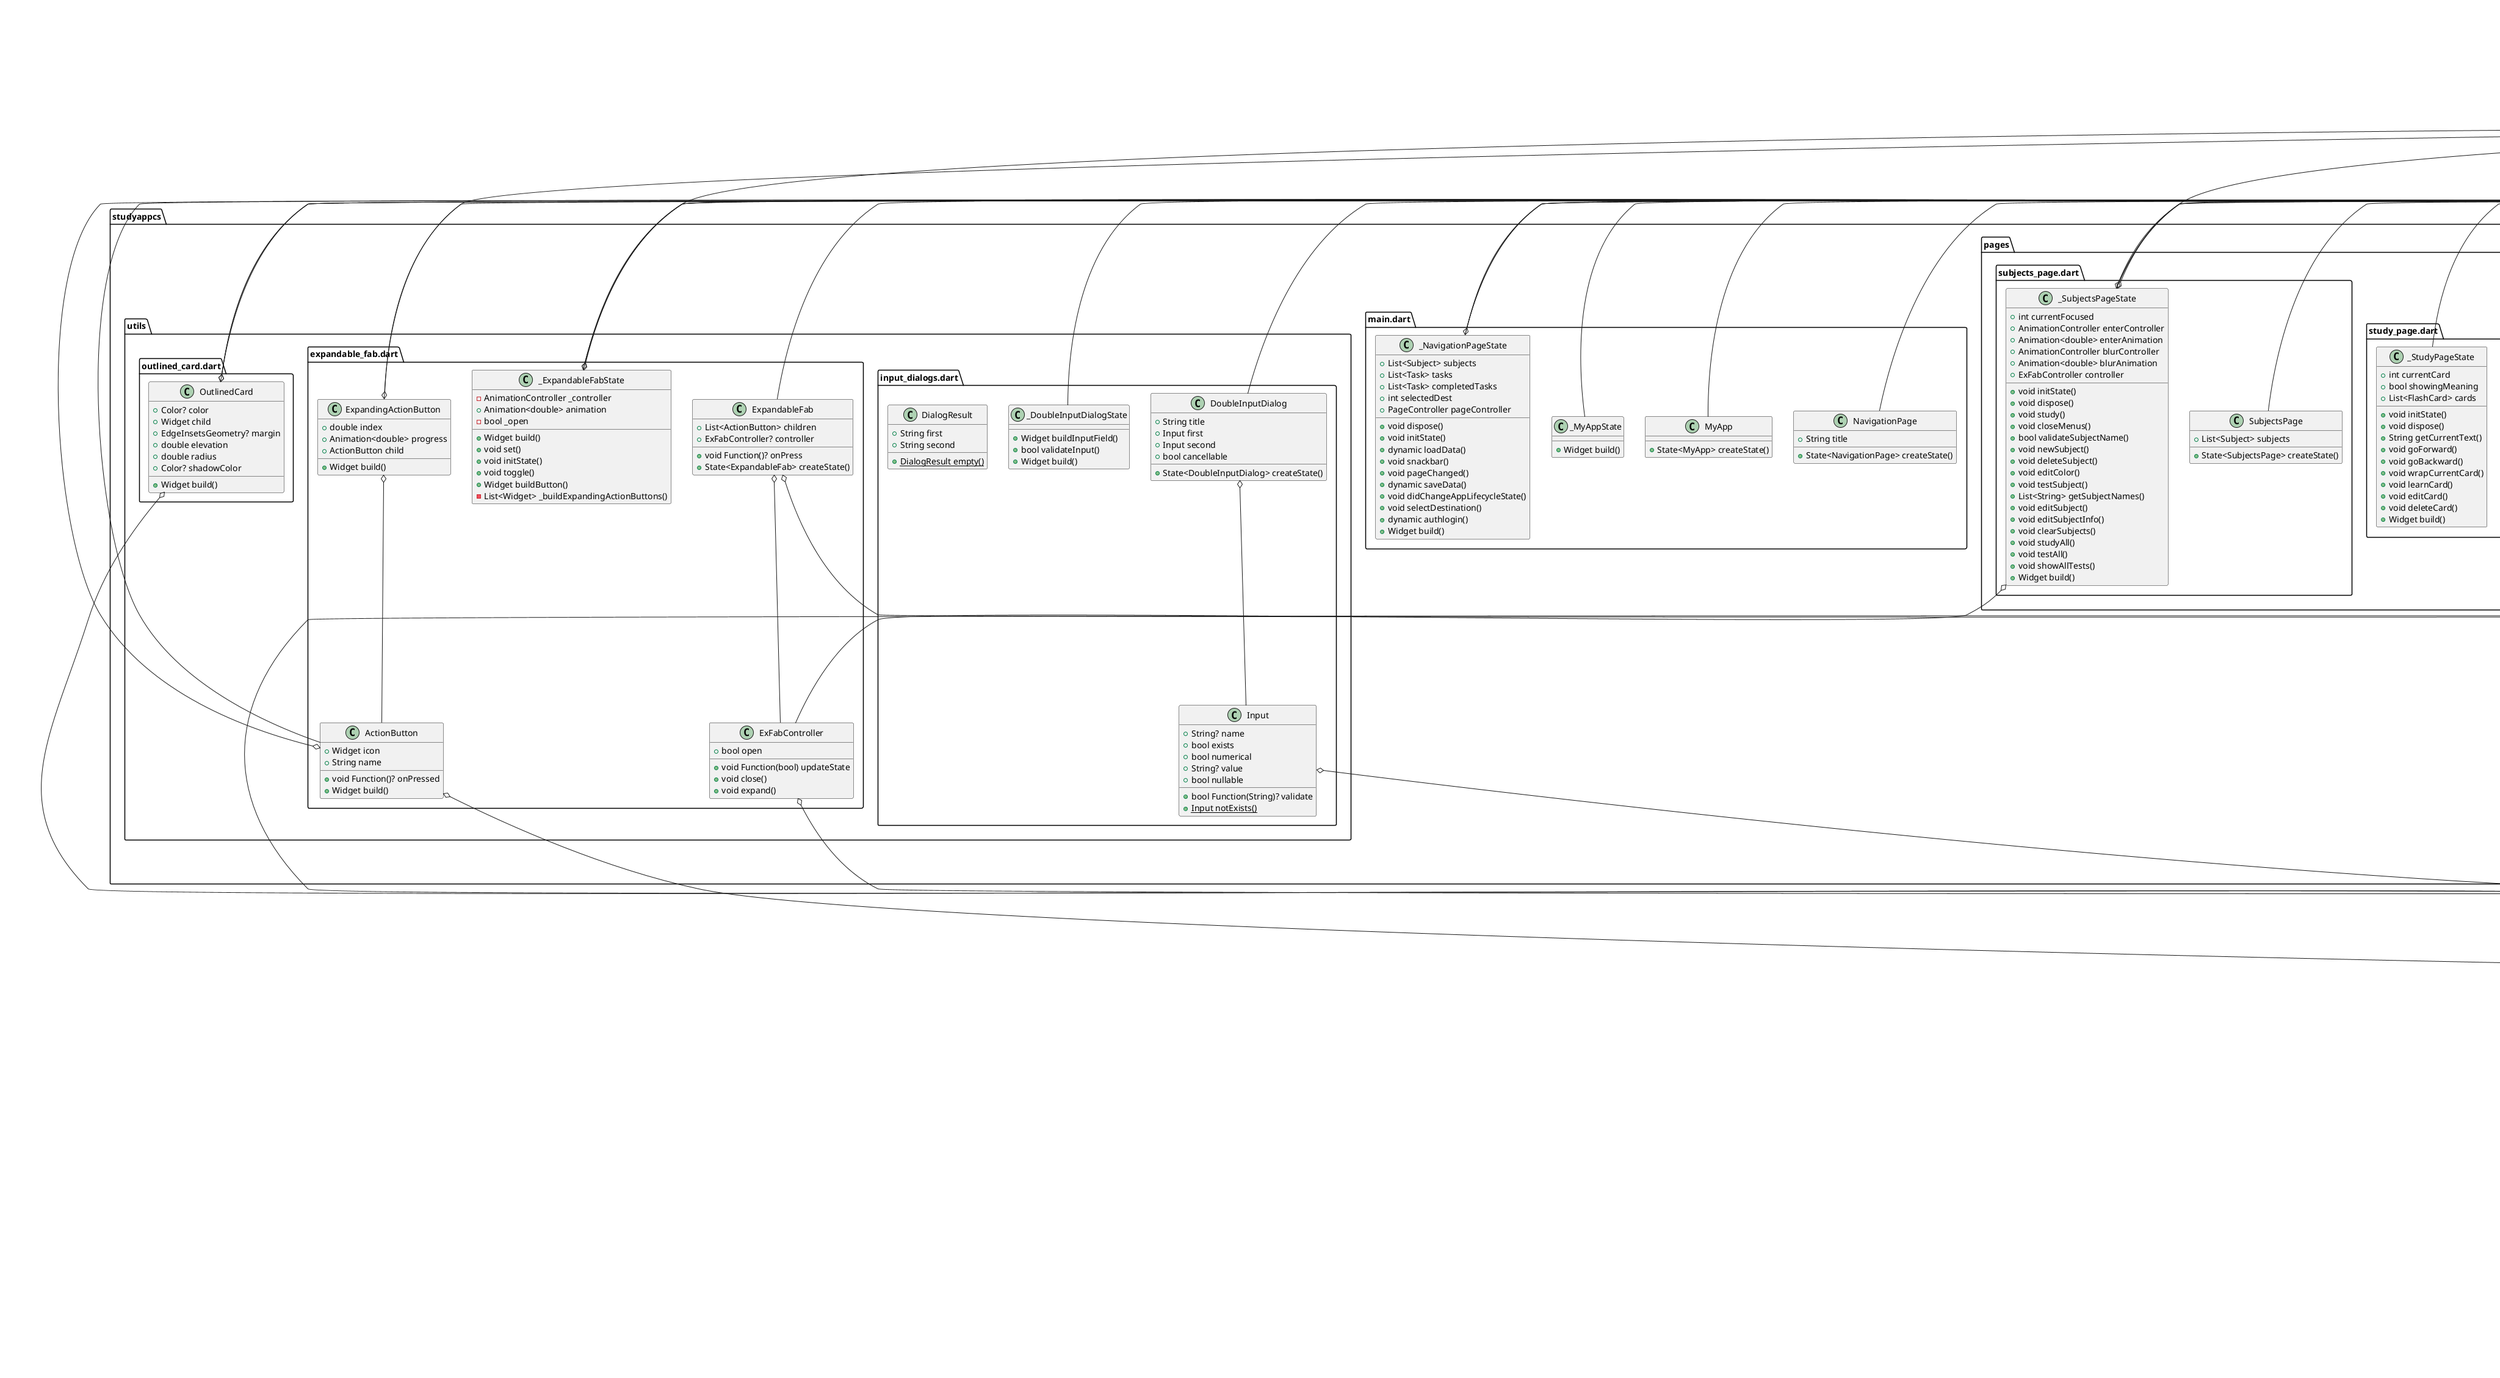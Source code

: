 @startuml
set namespaceSeparator ::

class "studyappcs::firebase_options.dart::DefaultFirebaseOptions" {
  {static} +FirebaseOptions android
  {static} +FirebaseOptions windows
  {static} +FirebaseOptions currentPlatform
}

"studyappcs::firebase_options.dart::DefaultFirebaseOptions" o-- "firebase_core_platform_interface::firebase_core_platform_interface.dart::FirebaseOptions"

class "studyappcs::main.dart::MyApp" {
  +State<MyApp> createState()
}

"flutter::src::widgets::framework.dart::StatefulWidget" <|-- "studyappcs::main.dart::MyApp"

class "studyappcs::main.dart::_MyAppState" {
  +Widget build()
}

"flutter::src::widgets::framework.dart::State" <|-- "studyappcs::main.dart::_MyAppState"

class "studyappcs::main.dart::NavigationPage" {
  +String title
  +State<NavigationPage> createState()
}

"flutter::src::widgets::framework.dart::StatefulWidget" <|-- "studyappcs::main.dart::NavigationPage"

class "studyappcs::main.dart::_NavigationPageState" {
  +List<Subject> subjects
  +List<Task> tasks
  +List<Task> completedTasks
  +int selectedDest
  +PageController pageController
  +void dispose()
  +void initState()
  +dynamic loadData()
  +void snackbar()
  +void pageChanged()
  +dynamic saveData()
  +void didChangeAppLifecycleState()
  +void selectDestination()
  +dynamic authlogin()
  +Widget build()
}

"studyappcs::main.dart::_NavigationPageState" o-- "flutter::src::widgets::page_view.dart::PageController"
"flutter::src::widgets::framework.dart::State" <|-- "studyappcs::main.dart::_NavigationPageState"
"flutter::src::widgets::binding.dart::WidgetsBindingObserver" <|-- "studyappcs::main.dart::_NavigationPageState"

class "studyappcs::pages::all_tests_page.dart::AllTestsPage" {
  +String area
  +State<AllTestsPage> createState()
}

"flutter::src::widgets::framework.dart::StatefulWidget" <|-- "studyappcs::pages::all_tests_page.dart::AllTestsPage"

class "studyappcs::pages::all_tests_page.dart::_AllTestsPageState" {
  +AnimationController controller
  +Animation<double> animation
  +void initState()
  +void openTestPage()
  +Widget build()
}

"studyappcs::pages::all_tests_page.dart::_AllTestsPageState" o-- "flutter::src::animation::animation_controller.dart::AnimationController"
"studyappcs::pages::all_tests_page.dart::_AllTestsPageState" o-- "flutter::src::animation::animation.dart::Animation<double>"
"flutter::src::widgets::framework.dart::State" <|-- "studyappcs::pages::all_tests_page.dart::_AllTestsPageState"
"flutter::src::widgets::ticker_provider.dart::SingleTickerProviderStateMixin" <|-- "studyappcs::pages::all_tests_page.dart::_AllTestsPageState"

class "studyappcs::pages::calendar_page.dart::CalendarPage" {
  +List<Task> tasks
  +List<Task> completedTasks
  +State<CalendarPage> createState()
}

"flutter::src::widgets::framework.dart::StatefulWidget" <|-- "studyappcs::pages::calendar_page.dart::CalendarPage"

class "studyappcs::pages::calendar_page.dart::_CalendarPageState" {
  +List<Task> timelyTasks
  +List<Task> overdueTasks
  +AnimationController controller
  +Animation<double> animation
  +ExpansionTileController overdueController
  +ExpansionTileController completedController
  +void dispose()
  +void initState()
  +Map<DateTime, List<Task>> getTasksMap()
  +Map<DateTime, List<Task>> getCompletedTasksMap()
  +void createTask()
  +void deleteTask()
  +void deleteCompletedTask()
  +List<DateTime> sortByDate()
  +void completeTask()
  +Widget build()
}

"studyappcs::pages::calendar_page.dart::_CalendarPageState" o-- "flutter::src::animation::animation_controller.dart::AnimationController"
"studyappcs::pages::calendar_page.dart::_CalendarPageState" o-- "flutter::src::animation::animation.dart::Animation<double>"
"studyappcs::pages::calendar_page.dart::_CalendarPageState" o-- "flutter::src::material::expansion_tile.dart::ExpansionTileController"
"flutter::src::widgets::framework.dart::State" <|-- "studyappcs::pages::calendar_page.dart::_CalendarPageState"
"flutter::src::widgets::ticker_provider.dart::SingleTickerProviderStateMixin" <|-- "studyappcs::pages::calendar_page.dart::_CalendarPageState"

class "studyappcs::pages::login_page.dart::Loginpage" {
  +State<Loginpage> createState()
}

"flutter::src::widgets::framework.dart::StatefulWidget" <|-- "studyappcs::pages::login_page.dart::Loginpage"

class "studyappcs::pages::login_page.dart::_LoginpageState" {
  +bool loading
  +bool register
  +String email
  +String password
  +String username
  +void snackbar()
  -dynamic _authUser()
  -dynamic _signupUser()
  +void close()
  +void submit()
  +Widget build()
}

"flutter::src::widgets::framework.dart::State" <|-- "studyappcs::pages::login_page.dart::_LoginpageState"

class "studyappcs::pages::results_page.dart::ResultsPage" {
  +Test test
  +bool editable
  +State<ResultsPage> createState()
}

"studyappcs::pages::results_page.dart::ResultsPage" o-- "studyappcs::states::test.dart::Test"
"flutter::src::widgets::framework.dart::StatefulWidget" <|-- "studyappcs::pages::results_page.dart::ResultsPage"

class "studyappcs::pages::results_page.dart::_ResultsPageState" {
  +List<TestCard> cards
  +void initState()
  +Widget build()
}

"flutter::src::widgets::framework.dart::State" <|-- "studyappcs::pages::results_page.dart::_ResultsPageState"

class "studyappcs::pages::splash_screen.dart::SplashScreen" {
  +State<SplashScreen> createState()
}

"flutter::src::widgets::framework.dart::StatefulWidget" <|-- "studyappcs::pages::splash_screen.dart::SplashScreen"

class "studyappcs::pages::splash_screen.dart::_SplashScreenState" {
  +AnimationController animationController
  +Animation<double> animation
  +void initState()
  +void pushMain()
  +void beginLoad()
  +Widget build()
}

"studyappcs::pages::splash_screen.dart::_SplashScreenState" o-- "flutter::src::animation::animation_controller.dart::AnimationController"
"studyappcs::pages::splash_screen.dart::_SplashScreenState" o-- "flutter::src::animation::animation.dart::Animation<double>"
"flutter::src::widgets::framework.dart::State" <|-- "studyappcs::pages::splash_screen.dart::_SplashScreenState"
"flutter::src::widgets::ticker_provider.dart::SingleTickerProviderStateMixin" <|-- "studyappcs::pages::splash_screen.dart::_SplashScreenState"

class "studyappcs::pages::stats_page.dart::StatsPage" {
  +void Function() saveCallback
  +void Function() loadCallback
  +List<Subject> subjects
  +State<StatsPage> createState()
}

"studyappcs::pages::stats_page.dart::StatsPage" o-- "null::void Function()"
"flutter::src::widgets::framework.dart::StatefulWidget" <|-- "studyappcs::pages::stats_page.dart::StatsPage"

class "studyappcs::pages::stats_page.dart::_StatsPageState" {
  +bool showingNameInput
  +AnimationController controller
  +Animation<double> animation
  +void dispose()
  +void initState()
  +void editDailyGoal()
  +void editUserName()
  +Widget buildButton()
  +Widget buildText()
  +void chooseAccentColor()
  +double calculateLearnedPercentage()
  +List<int> totalAndLearned()
  +Widget build()
  +void showThemeOptions()
  +void useDeviceAccentColor()
}

"studyappcs::pages::stats_page.dart::_StatsPageState" o-- "flutter::src::animation::animation_controller.dart::AnimationController"
"studyappcs::pages::stats_page.dart::_StatsPageState" o-- "flutter::src::animation::animation.dart::Animation<double>"
"flutter::src::widgets::framework.dart::State" <|-- "studyappcs::pages::stats_page.dart::_StatsPageState"
"flutter::src::widgets::ticker_provider.dart::SingleTickerProviderStateMixin" <|-- "studyappcs::pages::stats_page.dart::_StatsPageState"

class "studyappcs::pages::study_page.dart::StudyPage" {
  +List<FlashCard> cards
  +Topic topic
  +State<StudyPage> createState()
}

"studyappcs::pages::study_page.dart::StudyPage" o-- "studyappcs::states::topic.dart::Topic"
"flutter::src::widgets::framework.dart::StatefulWidget" <|-- "studyappcs::pages::study_page.dart::StudyPage"

class "studyappcs::pages::study_page.dart::_StudyPageState" {
  +int currentCard
  +bool showingMeaning
  +List<FlashCard> cards
  +void initState()
  +void dispose()
  +String getCurrentText()
  +void goForward()
  +void goBackward()
  +void wrapCurrentCard()
  +void learnCard()
  +void editCard()
  +void deleteCard()
  +Widget build()
}

"flutter::src::widgets::framework.dart::State" <|-- "studyappcs::pages::study_page.dart::_StudyPageState"

class "studyappcs::pages::subjects_page.dart::SubjectsPage" {
  +List<Subject> subjects
  +State<SubjectsPage> createState()
}

"flutter::src::widgets::framework.dart::StatefulWidget" <|-- "studyappcs::pages::subjects_page.dart::SubjectsPage"

class "studyappcs::pages::subjects_page.dart::_SubjectsPageState" {
  +int currentFocused
  +AnimationController enterController
  +Animation<double> enterAnimation
  +AnimationController blurController
  +Animation<double> blurAnimation
  +ExFabController controller
  +void initState()
  +void dispose()
  +void study()
  +void closeMenus()
  +bool validateSubjectName()
  +void newSubject()
  +void deleteSubject()
  +void editColor()
  +void testSubject()
  +List<String> getSubjectNames()
  +void editSubject()
  +void editSubjectInfo()
  +void clearSubjects()
  +void studyAll()
  +void testAll()
  +void showAllTests()
  +Widget build()
}

"studyappcs::pages::subjects_page.dart::_SubjectsPageState" o-- "flutter::src::animation::animation_controller.dart::AnimationController"
"studyappcs::pages::subjects_page.dart::_SubjectsPageState" o-- "flutter::src::animation::animation.dart::Animation<double>"
"studyappcs::pages::subjects_page.dart::_SubjectsPageState" o-- "studyappcs::utils::expandable_fab.dart::ExFabController"
"flutter::src::widgets::framework.dart::State" <|-- "studyappcs::pages::subjects_page.dart::_SubjectsPageState"
"flutter::src::widgets::ticker_provider.dart::TickerProviderStateMixin" <|-- "studyappcs::pages::subjects_page.dart::_SubjectsPageState"

class "studyappcs::pages::subject_page.dart::SubjectPage" {
  +Subject subject
  +State<SubjectPage> createState()
}

"studyappcs::pages::subject_page.dart::SubjectPage" o-- "studyappcs::states::subject.dart::Subject"
"flutter::src::widgets::framework.dart::StatefulWidget" <|-- "studyappcs::pages::subject_page.dart::SubjectPage"

class "studyappcs::pages::subject_page.dart::_SubjectPageState" {
  +void newTopic()
  +Widget build()
}

"flutter::src::widgets::framework.dart::State" <|-- "studyappcs::pages::subject_page.dart::_SubjectPageState"

class "studyappcs::pages::test_page.dart::TestPage" {
  +List<TestCard> cards
  +String testArea
  +Subject? subject
  +State<TestPage> createState()
}

"studyappcs::pages::test_page.dart::TestPage" o-- "studyappcs::states::subject.dart::Subject"
"flutter::src::widgets::framework.dart::StatefulWidget" <|-- "studyappcs::pages::test_page.dart::TestPage"

class "studyappcs::pages::test_page.dart::_TestPageState" {
  +Test test
  +List<String> answers
  +void initState()
  +void submitAnswers()
  +Widget build()
}

"studyappcs::pages::test_page.dart::_TestPageState" o-- "studyappcs::states::test.dart::Test"
"flutter::src::widgets::framework.dart::State" <|-- "studyappcs::pages::test_page.dart::_TestPageState"

class "studyappcs::states::flashcard.dart::FlashCard" {
  +String name
  +String meaning
  +bool learned
}

class "studyappcs::states::subject.dart::Subject" {
  +String name
  +List<Topic> topics
  +Color color
  +List<int> testScores
  +String teacher
  +String classroom
  +String asArea
  +int learned
  +int total
  +double percentage
  +Topic addTopic()
  +void addScore()
}

"studyappcs::states::subject.dart::Subject" o-- "dart::ui::Color"

class "studyappcs::states::task.dart::Task" {
  +String name
  +DateTime dueDate
  +bool completed
  +Color color
  +String desc
  +int review
}

"studyappcs::states::task.dart::Task" o-- "dart::ui::Color"

class "studyappcs::states::task.dart::TaskType" {
  +int index
  {static} +List<TaskType> values
  {static} +TaskType homework
  {static} +TaskType test
  {static} +TaskType quiz
  {static} +TaskType coursework
  {static} +TaskType personal
}

"studyappcs::states::task.dart::TaskType" o-- "studyappcs::states::task.dart::TaskType"
"dart::core::Enum" <|-- "studyappcs::states::task.dart::TaskType"

class "studyappcs::states::test.dart::TestCard" {
  +String meaning
  +String name
  +String origin
}

class "studyappcs::states::test.dart::Test" {
  +Map<TestCard, bool> scored
  +String date
  +String area
  +List<String> answers
  +int id
  +int percentage
  +int correct
  +int totalAmount
}

class "studyappcs::states::topic.dart::Topic" {
  +String name
  +List<FlashCard> cards
  +void addCard()
}

class "studyappcs::utils::expandable_fab.dart::ExFabController" {
  +bool open
  +void Function(bool) updateState
  +void close()
  +void expand()
}

"studyappcs::utils::expandable_fab.dart::ExFabController" o-- "null::void Function(bool)"

class "studyappcs::utils::expandable_fab.dart::ExpandableFab" {
  +List<ActionButton> children
  +ExFabController? controller
  +void Function()? onPress
  +State<ExpandableFab> createState()
}

"studyappcs::utils::expandable_fab.dart::ExpandableFab" o-- "studyappcs::utils::expandable_fab.dart::ExFabController"
"studyappcs::utils::expandable_fab.dart::ExpandableFab" o-- "null::void Function()"
"flutter::src::widgets::framework.dart::StatefulWidget" <|-- "studyappcs::utils::expandable_fab.dart::ExpandableFab"

class "studyappcs::utils::expandable_fab.dart::_ExpandableFabState" {
  -AnimationController _controller
  +Animation<double> animation
  -bool _open
  +Widget build()
  +void set()
  +void initState()
  +void toggle()
  +Widget buildButton()
  -List<Widget> _buildExpandingActionButtons()
}

"studyappcs::utils::expandable_fab.dart::_ExpandableFabState" o-- "flutter::src::animation::animation_controller.dart::AnimationController"
"studyappcs::utils::expandable_fab.dart::_ExpandableFabState" o-- "flutter::src::animation::animation.dart::Animation<double>"
"flutter::src::widgets::framework.dart::State" <|-- "studyappcs::utils::expandable_fab.dart::_ExpandableFabState"
"flutter::src::widgets::ticker_provider.dart::SingleTickerProviderStateMixin" <|-- "studyappcs::utils::expandable_fab.dart::_ExpandableFabState"

class "studyappcs::utils::expandable_fab.dart::ActionButton" {
  +void Function()? onPressed
  +Widget icon
  +String name
  +Widget build()
}

"studyappcs::utils::expandable_fab.dart::ActionButton" o-- "dart::ui::void Function()"
"studyappcs::utils::expandable_fab.dart::ActionButton" o-- "flutter::src::widgets::framework.dart::Widget"
"flutter::src::widgets::framework.dart::StatelessWidget" <|-- "studyappcs::utils::expandable_fab.dart::ActionButton"

class "studyappcs::utils::expandable_fab.dart::ExpandingActionButton" {
  +double index
  +Animation<double> progress
  +ActionButton child
  +Widget build()
}

"studyappcs::utils::expandable_fab.dart::ExpandingActionButton" o-- "flutter::src::animation::animation.dart::Animation<double>"
"studyappcs::utils::expandable_fab.dart::ExpandingActionButton" o-- "studyappcs::utils::expandable_fab.dart::ActionButton"
"flutter::src::widgets::framework.dart::StatelessWidget" <|-- "studyappcs::utils::expandable_fab.dart::ExpandingActionButton"

class "studyappcs::utils::input_dialogs.dart::DoubleInputDialog" {
  +String title
  +Input first
  +Input second
  +bool cancellable
  +State<DoubleInputDialog> createState()
}

"studyappcs::utils::input_dialogs.dart::DoubleInputDialog" o-- "studyappcs::utils::input_dialogs.dart::Input"
"flutter::src::widgets::framework.dart::StatefulWidget" <|-- "studyappcs::utils::input_dialogs.dart::DoubleInputDialog"

class "studyappcs::utils::input_dialogs.dart::_DoubleInputDialogState" {
  +Widget buildInputField()
  +bool validateInput()
  +Widget build()
}

"flutter::src::widgets::framework.dart::State" <|-- "studyappcs::utils::input_dialogs.dart::_DoubleInputDialogState"

class "studyappcs::utils::input_dialogs.dart::Input" {
  +String? name
  +bool exists
  +bool numerical
  +String? value
  +bool nullable
  +bool Function(String)? validate
  {static} +Input notExists()
}

"studyappcs::utils::input_dialogs.dart::Input" o-- "null::bool Function(String)"

class "studyappcs::utils::input_dialogs.dart::DialogResult" {
  +String first
  +String second
  {static} +DialogResult empty()
}

class "studyappcs::utils::outlined_card.dart::OutlinedCard" {
  +Color? color
  +Widget child
  +EdgeInsetsGeometry? margin
  +double elevation
  +double radius
  +Color? shadowColor
  +Widget build()
}

"studyappcs::utils::outlined_card.dart::OutlinedCard" o-- "dart::ui::Color"
"studyappcs::utils::outlined_card.dart::OutlinedCard" o-- "flutter::src::widgets::framework.dart::Widget"
"studyappcs::utils::outlined_card.dart::OutlinedCard" o-- "flutter::src::painting::edge_insets.dart::EdgeInsetsGeometry"
"flutter::src::widgets::framework.dart::StatelessWidget" <|-- "studyappcs::utils::outlined_card.dart::OutlinedCard"

class "studyappcs::widgets::day_card.dart::DayCard" {
  +DateTime date
  +List<Task> tasks
  +Color? color
  +void Function(Task) removeCallback
  +void Function(Task)? completeCallback
  +double progress
  +int positionInList
  +State<DayCard> createState()
}

"studyappcs::widgets::day_card.dart::DayCard" o-- "dart::ui::Color"
"studyappcs::widgets::day_card.dart::DayCard" o-- "null::void Function(Task)"
"flutter::src::widgets::framework.dart::StatefulWidget" <|-- "studyappcs::widgets::day_card.dart::DayCard"

class "studyappcs::widgets::day_card.dart::_DayCardState" {
  +String getDateLabel()
  +Widget buildTaskCard()
  +Widget build()
}

"flutter::src::widgets::framework.dart::State" <|-- "studyappcs::widgets::day_card.dart::_DayCardState"

class "studyappcs::widgets::expanding_task_list.dart::ExpandingTaskList" {
  +List<DateTime> dates
  +Map<DateTime, List<Task>> tasks
  +dynamic Function(Task) deleteCallback
  +dynamic Function(Task)? completeCallback
  +Color? outlineColor
  +String title
  +ExpansionTileController controller
  +void Function() onExpanded
  +State<ExpandingTaskList> createState()
}

"studyappcs::widgets::expanding_task_list.dart::ExpandingTaskList" o-- "null::dynamic Function(Task)"
"studyappcs::widgets::expanding_task_list.dart::ExpandingTaskList" o-- "dart::ui::Color"
"studyappcs::widgets::expanding_task_list.dart::ExpandingTaskList" o-- "flutter::src::material::expansion_tile.dart::ExpansionTileController"
"studyappcs::widgets::expanding_task_list.dart::ExpandingTaskList" o-- "null::void Function()"
"flutter::src::widgets::framework.dart::StatefulWidget" <|-- "studyappcs::widgets::expanding_task_list.dart::ExpandingTaskList"

class "studyappcs::widgets::expanding_task_list.dart::_ExpandingTaskListState" {
  +void deleteAll()
  +Widget build()
}

"flutter::src::widgets::framework.dart::State" <|-- "studyappcs::widgets::expanding_task_list.dart::_ExpandingTaskListState"

class "studyappcs::widgets::export_sheet.dart::BasicSlider" {
  +double scoresShow
  +State<BasicSlider> createState()
}

"flutter::src::widgets::framework.dart::StatefulWidget" <|-- "studyappcs::widgets::export_sheet.dart::BasicSlider"

class "studyappcs::widgets::export_sheet.dart::_BasicSliderState" {
  +double scoresShow
  +Widget build()
}

"flutter::src::widgets::framework.dart::State" <|-- "studyappcs::widgets::export_sheet.dart::_BasicSliderState"

class "studyappcs::widgets::result_card.dart::ResultCard" {
  +bool? correct
  +TestCard card
  +bool editable
  +String answer
  +void Function() markCorrect
  +BorderRadius borderRadius
  +State<ResultCard> createState()
}

"studyappcs::widgets::result_card.dart::ResultCard" o-- "studyappcs::states::test.dart::TestCard"
"studyappcs::widgets::result_card.dart::ResultCard" o-- "null::void Function()"
"studyappcs::widgets::result_card.dart::ResultCard" o-- "flutter::src::painting::border_radius.dart::BorderRadius"
"flutter::src::widgets::framework.dart::StatefulWidget" <|-- "studyappcs::widgets::result_card.dart::ResultCard"

class "studyappcs::widgets::result_card.dart::_ResultCardState" {
  +Widget build()
}

"flutter::src::widgets::framework.dart::State" <|-- "studyappcs::widgets::result_card.dart::_ResultCardState"

class "studyappcs::widgets::studied_chart.dart::StudiedChart" {
  +double animValue
  +State<StudiedChart> createState()
}

"flutter::src::widgets::framework.dart::StatefulWidget" <|-- "studyappcs::widgets::studied_chart.dart::StudiedChart"

class "studyappcs::widgets::studied_chart.dart::_StudiedChartState" {
  +List<String> getLastWeekNames()
  +Widget build()
}

"flutter::src::widgets::framework.dart::State" <|-- "studyappcs::widgets::studied_chart.dart::_StudiedChartState"

class "studyappcs::widgets::subject_card.dart::SubjectCard" {
  +Subject subject
  +double width
  +State<SubjectCard> createState()
}

"studyappcs::widgets::subject_card.dart::SubjectCard" o-- "studyappcs::states::subject.dart::Subject"
"flutter::src::widgets::framework.dart::StatefulWidget" <|-- "studyappcs::widgets::subject_card.dart::SubjectCard"

class "studyappcs::widgets::subject_card.dart::_SubjectCardState" {
  +bool selected
  +Widget build()
}

"flutter::src::widgets::framework.dart::State" <|-- "studyappcs::widgets::subject_card.dart::_SubjectCardState"

class "studyappcs::widgets::subject_option_menu.dart::SubjectOptionMenu" {
  +dynamic Function() editSubject
  +dynamic Function() editColor
  +dynamic Function() deleteSubject
  +dynamic Function() testSubject
  +dynamic Function() editInfo
  +int index
  +Animation<double> animation
  +Widget pIconButton()
  +Widget build()
}

"studyappcs::widgets::subject_option_menu.dart::SubjectOptionMenu" o-- "null::dynamic Function()"
"studyappcs::widgets::subject_option_menu.dart::SubjectOptionMenu" o-- "flutter::src::animation::animation.dart::Animation<double>"
"flutter::src::widgets::framework.dart::StatelessWidget" <|-- "studyappcs::widgets::subject_option_menu.dart::SubjectOptionMenu"

class "studyappcs::widgets::task_popup.dart::TaskPopup" {
  +Task task
  +void Function(Task) deleteCallback
  +State<TaskPopup> createState()
}

"studyappcs::widgets::task_popup.dart::TaskPopup" o-- "studyappcs::states::task.dart::Task"
"studyappcs::widgets::task_popup.dart::TaskPopup" o-- "null::void Function(Task)"
"flutter::src::widgets::framework.dart::StatefulWidget" <|-- "studyappcs::widgets::task_popup.dart::TaskPopup"

class "studyappcs::widgets::task_popup.dart::_TaskPopupState" {
  +void edit()
  +void editColor()
  +void delete()
  +Widget build()
}

"flutter::src::widgets::framework.dart::State" <|-- "studyappcs::widgets::task_popup.dart::_TaskPopupState"

class "studyappcs::widgets::test_input.dart::TestInput" {
  +String name
  +String area
  +dynamic Function(String) onChanged
  +EdgeInsetsGeometry padding
  +BorderRadius borderRadius
  +State<TestInput> createState()
}

"studyappcs::widgets::test_input.dart::TestInput" o-- "null::dynamic Function(String)"
"studyappcs::widgets::test_input.dart::TestInput" o-- "flutter::src::painting::edge_insets.dart::EdgeInsetsGeometry"
"studyappcs::widgets::test_input.dart::TestInput" o-- "flutter::src::painting::border_radius.dart::BorderRadius"
"flutter::src::widgets::framework.dart::StatefulWidget" <|-- "studyappcs::widgets::test_input.dart::TestInput"

class "studyappcs::widgets::test_input.dart::_TestInputState" {
  +Widget build()
}

"flutter::src::widgets::framework.dart::State" <|-- "studyappcs::widgets::test_input.dart::_TestInputState"

class "studyappcs::widgets::topic_card.dart::TopicCard" {
  +Topic topic
  +dynamic Function() testTopic
  +String area
  +String subject
  +void Function() deleteTopic
  +State<TopicCard> createState()
}

"studyappcs::widgets::topic_card.dart::TopicCard" o-- "studyappcs::states::topic.dart::Topic"
"studyappcs::widgets::topic_card.dart::TopicCard" o-- "null::dynamic Function()"
"studyappcs::widgets::topic_card.dart::TopicCard" o-- "null::void Function()"
"flutter::src::widgets::framework.dart::StatefulWidget" <|-- "studyappcs::widgets::topic_card.dart::TopicCard"

class "studyappcs::widgets::topic_card.dart::_TopicCardState" {
  +bool checkExistingTerm()
  +void studyTopic()
  +dynamic renameTopic()
  +dynamic deleteTopic()
  +void addCard()
  +double learnedPercentage()
  +Widget build()
}

"flutter::src::widgets::framework.dart::State" <|-- "studyappcs::widgets::topic_card.dart::_TopicCardState"


@enduml
